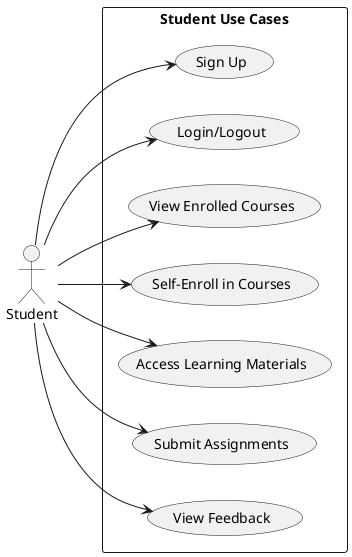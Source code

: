 @startuml StudentUseCaseDiagram

left to right direction

' Define actor
actor Student

' Group use cases in a box
rectangle "Student Use Cases" {
  usecase "Sign Up" as UC1
  usecase "Login/Logout" as UC2
  usecase "View Enrolled Courses" as UC3
  usecase "Self-Enroll in Courses" as UC4
  usecase "Access Learning Materials" as UC5
  usecase "Submit Assignments" as UC6
  usecase "View Feedback" as UC7
}

' Relationships for Student
Student --> UC1
Student --> UC2
Student --> UC3
Student --> UC4
Student --> UC5
Student --> UC6
Student --> UC7

@enduml
